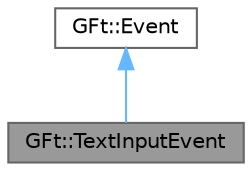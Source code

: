 digraph "GFt::TextInputEvent"
{
 // LATEX_PDF_SIZE
  bgcolor="transparent";
  edge [fontname=Helvetica,fontsize=10,labelfontname=Helvetica,labelfontsize=10];
  node [fontname=Helvetica,fontsize=10,shape=box,height=0.2,width=0.4];
  Node1 [id="Node000001",label="GFt::TextInputEvent",height=0.2,width=0.4,color="gray40", fillcolor="grey60", style="filled", fontcolor="black",tooltip="文本输入事件"];
  Node2 -> Node1 [id="edge1_Node000001_Node000002",dir="back",color="steelblue1",style="solid",tooltip=" "];
  Node2 [id="Node000002",label="GFt::Event",height=0.2,width=0.4,color="gray40", fillcolor="white", style="filled",URL="$class_g_ft_1_1_event.html",tooltip="事件基类"];
}
